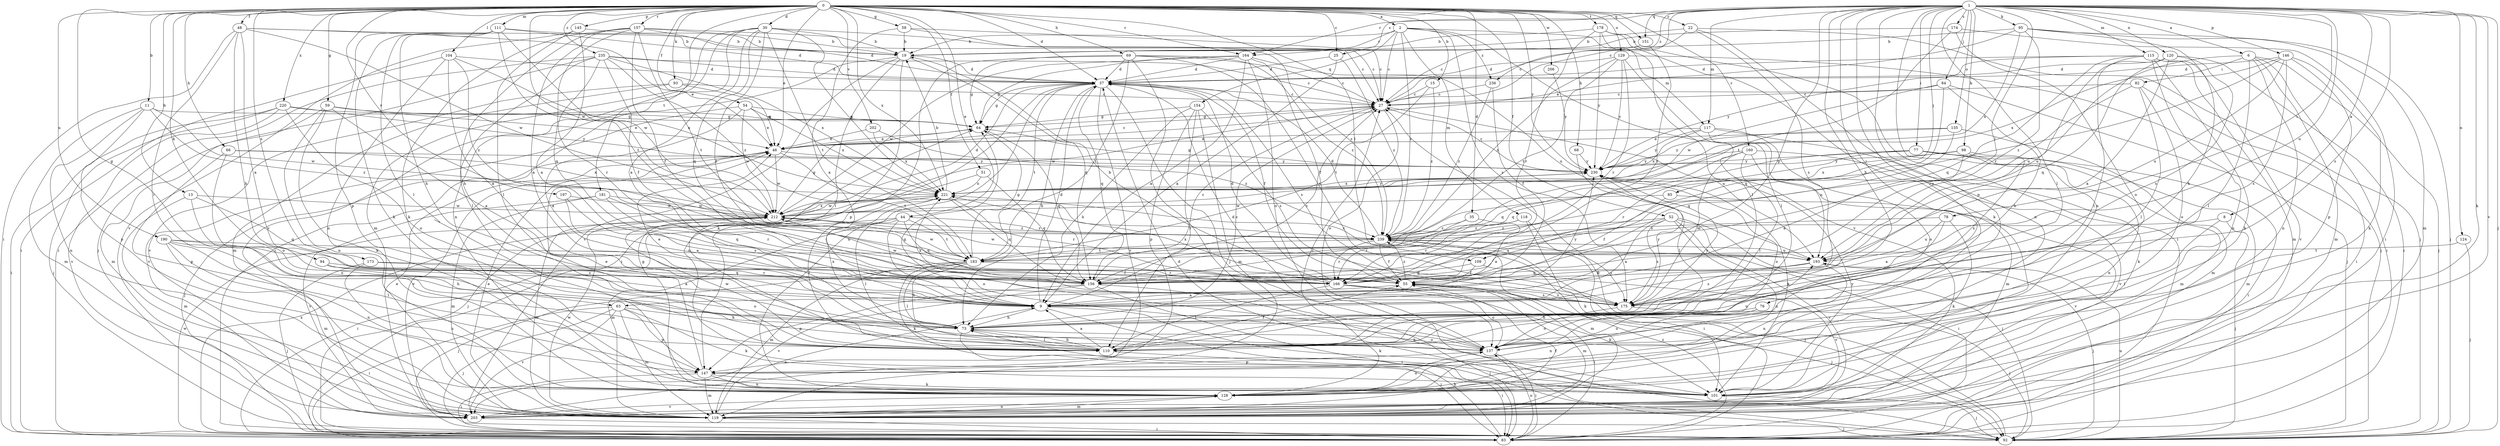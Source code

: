 strict digraph  {
0;
1;
2;
6;
8;
9;
11;
13;
15;
19;
22;
25;
27;
30;
35;
37;
44;
46;
48;
51;
52;
54;
55;
58;
59;
63;
64;
66;
68;
69;
73;
76;
77;
78;
82;
83;
84;
85;
92;
93;
94;
95;
98;
101;
104;
109;
110;
111;
115;
117;
118;
119;
120;
124;
128;
129;
135;
137;
145;
146;
147;
151;
154;
156;
157;
160;
164;
166;
173;
174;
175;
178;
181;
183;
190;
193;
197;
202;
203;
206;
212;
220;
221;
230;
235;
236;
239;
0 -> 2  [label=a];
0 -> 11  [label=b];
0 -> 13  [label=b];
0 -> 15  [label=b];
0 -> 22  [label=c];
0 -> 25  [label=c];
0 -> 30  [label=d];
0 -> 35  [label=d];
0 -> 37  [label=d];
0 -> 44  [label=e];
0 -> 46  [label=e];
0 -> 48  [label=f];
0 -> 51  [label=f];
0 -> 52  [label=f];
0 -> 54  [label=f];
0 -> 58  [label=g];
0 -> 59  [label=g];
0 -> 63  [label=g];
0 -> 66  [label=h];
0 -> 68  [label=h];
0 -> 69  [label=h];
0 -> 93  [label=k];
0 -> 94  [label=k];
0 -> 104  [label=l];
0 -> 109  [label=l];
0 -> 111  [label=m];
0 -> 129  [label=o];
0 -> 145  [label=p];
0 -> 151  [label=q];
0 -> 157  [label=r];
0 -> 160  [label=r];
0 -> 164  [label=r];
0 -> 173  [label=s];
0 -> 178  [label=t];
0 -> 181  [label=t];
0 -> 190  [label=u];
0 -> 197  [label=v];
0 -> 202  [label=v];
0 -> 206  [label=w];
0 -> 212  [label=w];
0 -> 220  [label=x];
0 -> 221  [label=x];
0 -> 230  [label=y];
0 -> 235  [label=z];
1 -> 6  [label=a];
1 -> 8  [label=a];
1 -> 25  [label=c];
1 -> 27  [label=c];
1 -> 63  [label=g];
1 -> 73  [label=h];
1 -> 76  [label=i];
1 -> 77  [label=i];
1 -> 78  [label=i];
1 -> 84  [label=j];
1 -> 85  [label=j];
1 -> 92  [label=j];
1 -> 95  [label=k];
1 -> 98  [label=k];
1 -> 101  [label=k];
1 -> 109  [label=l];
1 -> 110  [label=l];
1 -> 115  [label=m];
1 -> 117  [label=m];
1 -> 120  [label=n];
1 -> 124  [label=n];
1 -> 128  [label=n];
1 -> 135  [label=o];
1 -> 137  [label=o];
1 -> 146  [label=p];
1 -> 147  [label=p];
1 -> 151  [label=q];
1 -> 164  [label=r];
1 -> 174  [label=s];
1 -> 175  [label=s];
1 -> 193  [label=u];
1 -> 203  [label=v];
1 -> 236  [label=z];
2 -> 19  [label=b];
2 -> 27  [label=c];
2 -> 117  [label=m];
2 -> 118  [label=m];
2 -> 154  [label=q];
2 -> 164  [label=r];
2 -> 175  [label=s];
2 -> 203  [label=v];
2 -> 236  [label=z];
2 -> 239  [label=z];
6 -> 82  [label=i];
6 -> 83  [label=i];
6 -> 92  [label=j];
6 -> 110  [label=l];
6 -> 119  [label=m];
6 -> 128  [label=n];
6 -> 193  [label=u];
8 -> 92  [label=j];
8 -> 110  [label=l];
8 -> 239  [label=z];
9 -> 27  [label=c];
9 -> 37  [label=d];
9 -> 73  [label=h];
9 -> 92  [label=j];
9 -> 101  [label=k];
9 -> 230  [label=y];
11 -> 64  [label=g];
11 -> 119  [label=m];
11 -> 128  [label=n];
11 -> 147  [label=p];
11 -> 212  [label=w];
11 -> 239  [label=z];
13 -> 119  [label=m];
13 -> 137  [label=o];
13 -> 156  [label=q];
13 -> 212  [label=w];
15 -> 27  [label=c];
15 -> 183  [label=t];
15 -> 239  [label=z];
19 -> 37  [label=d];
19 -> 83  [label=i];
19 -> 101  [label=k];
19 -> 110  [label=l];
19 -> 156  [label=q];
19 -> 203  [label=v];
22 -> 19  [label=b];
22 -> 27  [label=c];
22 -> 92  [label=j];
22 -> 128  [label=n];
22 -> 175  [label=s];
25 -> 9  [label=a];
25 -> 37  [label=d];
25 -> 239  [label=z];
27 -> 64  [label=g];
27 -> 137  [label=o];
27 -> 193  [label=u];
27 -> 212  [label=w];
30 -> 9  [label=a];
30 -> 19  [label=b];
30 -> 27  [label=c];
30 -> 55  [label=f];
30 -> 119  [label=m];
30 -> 128  [label=n];
30 -> 156  [label=q];
30 -> 183  [label=t];
30 -> 203  [label=v];
30 -> 221  [label=x];
35 -> 9  [label=a];
35 -> 166  [label=r];
35 -> 239  [label=z];
37 -> 27  [label=c];
37 -> 55  [label=f];
37 -> 64  [label=g];
37 -> 73  [label=h];
37 -> 83  [label=i];
37 -> 92  [label=j];
37 -> 128  [label=n];
37 -> 156  [label=q];
37 -> 175  [label=s];
37 -> 183  [label=t];
37 -> 203  [label=v];
44 -> 83  [label=i];
44 -> 110  [label=l];
44 -> 119  [label=m];
44 -> 137  [label=o];
44 -> 156  [label=q];
44 -> 183  [label=t];
44 -> 239  [label=z];
46 -> 27  [label=c];
46 -> 92  [label=j];
46 -> 183  [label=t];
46 -> 203  [label=v];
46 -> 212  [label=w];
46 -> 230  [label=y];
48 -> 9  [label=a];
48 -> 19  [label=b];
48 -> 46  [label=e];
48 -> 73  [label=h];
48 -> 83  [label=i];
48 -> 110  [label=l];
48 -> 212  [label=w];
51 -> 92  [label=j];
51 -> 156  [label=q];
51 -> 221  [label=x];
52 -> 9  [label=a];
52 -> 83  [label=i];
52 -> 92  [label=j];
52 -> 128  [label=n];
52 -> 156  [label=q];
52 -> 175  [label=s];
52 -> 203  [label=v];
52 -> 239  [label=z];
54 -> 9  [label=a];
54 -> 46  [label=e];
54 -> 64  [label=g];
54 -> 203  [label=v];
54 -> 212  [label=w];
54 -> 221  [label=x];
55 -> 9  [label=a];
55 -> 83  [label=i];
55 -> 92  [label=j];
55 -> 119  [label=m];
55 -> 175  [label=s];
55 -> 239  [label=z];
58 -> 9  [label=a];
58 -> 19  [label=b];
58 -> 27  [label=c];
58 -> 239  [label=z];
59 -> 9  [label=a];
59 -> 46  [label=e];
59 -> 64  [label=g];
59 -> 101  [label=k];
59 -> 119  [label=m];
59 -> 128  [label=n];
63 -> 73  [label=h];
63 -> 83  [label=i];
63 -> 92  [label=j];
63 -> 101  [label=k];
63 -> 119  [label=m];
63 -> 147  [label=p];
63 -> 203  [label=v];
64 -> 46  [label=e];
64 -> 156  [label=q];
66 -> 137  [label=o];
66 -> 147  [label=p];
66 -> 221  [label=x];
66 -> 230  [label=y];
68 -> 110  [label=l];
68 -> 230  [label=y];
69 -> 27  [label=c];
69 -> 37  [label=d];
69 -> 64  [label=g];
69 -> 83  [label=i];
69 -> 147  [label=p];
69 -> 175  [label=s];
69 -> 183  [label=t];
69 -> 239  [label=z];
73 -> 27  [label=c];
73 -> 46  [label=e];
73 -> 83  [label=i];
73 -> 110  [label=l];
73 -> 137  [label=o];
73 -> 221  [label=x];
73 -> 230  [label=y];
76 -> 73  [label=h];
76 -> 128  [label=n];
76 -> 137  [label=o];
77 -> 83  [label=i];
77 -> 119  [label=m];
77 -> 128  [label=n];
77 -> 156  [label=q];
77 -> 166  [label=r];
77 -> 230  [label=y];
78 -> 9  [label=a];
78 -> 101  [label=k];
78 -> 193  [label=u];
78 -> 239  [label=z];
82 -> 27  [label=c];
82 -> 83  [label=i];
82 -> 110  [label=l];
82 -> 137  [label=o];
82 -> 166  [label=r];
83 -> 73  [label=h];
83 -> 137  [label=o];
83 -> 212  [label=w];
83 -> 221  [label=x];
83 -> 239  [label=z];
84 -> 27  [label=c];
84 -> 73  [label=h];
84 -> 92  [label=j];
84 -> 156  [label=q];
84 -> 212  [label=w];
85 -> 55  [label=f];
85 -> 203  [label=v];
85 -> 212  [label=w];
92 -> 27  [label=c];
92 -> 37  [label=d];
92 -> 193  [label=u];
93 -> 27  [label=c];
93 -> 46  [label=e];
93 -> 119  [label=m];
93 -> 203  [label=v];
94 -> 9  [label=a];
94 -> 137  [label=o];
94 -> 166  [label=r];
95 -> 19  [label=b];
95 -> 46  [label=e];
95 -> 73  [label=h];
95 -> 92  [label=j];
95 -> 119  [label=m];
95 -> 166  [label=r];
95 -> 221  [label=x];
98 -> 9  [label=a];
98 -> 119  [label=m];
98 -> 175  [label=s];
98 -> 221  [label=x];
98 -> 230  [label=y];
101 -> 92  [label=j];
101 -> 230  [label=y];
104 -> 9  [label=a];
104 -> 37  [label=d];
104 -> 83  [label=i];
104 -> 128  [label=n];
104 -> 221  [label=x];
104 -> 239  [label=z];
109 -> 55  [label=f];
109 -> 156  [label=q];
109 -> 203  [label=v];
110 -> 9  [label=a];
110 -> 55  [label=f];
110 -> 73  [label=h];
110 -> 83  [label=i];
110 -> 212  [label=w];
111 -> 19  [label=b];
111 -> 37  [label=d];
111 -> 73  [label=h];
111 -> 101  [label=k];
111 -> 110  [label=l];
111 -> 147  [label=p];
111 -> 183  [label=t];
111 -> 212  [label=w];
115 -> 37  [label=d];
115 -> 101  [label=k];
115 -> 110  [label=l];
115 -> 119  [label=m];
115 -> 128  [label=n];
115 -> 156  [label=q];
115 -> 203  [label=v];
115 -> 230  [label=y];
117 -> 46  [label=e];
117 -> 101  [label=k];
117 -> 137  [label=o];
117 -> 193  [label=u];
117 -> 221  [label=x];
117 -> 230  [label=y];
118 -> 83  [label=i];
118 -> 101  [label=k];
118 -> 166  [label=r];
118 -> 239  [label=z];
119 -> 9  [label=a];
119 -> 46  [label=e];
119 -> 55  [label=f];
119 -> 83  [label=i];
119 -> 128  [label=n];
119 -> 212  [label=w];
120 -> 9  [label=a];
120 -> 37  [label=d];
120 -> 83  [label=i];
120 -> 156  [label=q];
120 -> 175  [label=s];
120 -> 193  [label=u];
124 -> 92  [label=j];
124 -> 183  [label=t];
128 -> 27  [label=c];
128 -> 64  [label=g];
128 -> 119  [label=m];
128 -> 137  [label=o];
128 -> 203  [label=v];
129 -> 37  [label=d];
129 -> 92  [label=j];
129 -> 110  [label=l];
129 -> 166  [label=r];
129 -> 183  [label=t];
129 -> 230  [label=y];
129 -> 239  [label=z];
135 -> 46  [label=e];
135 -> 119  [label=m];
135 -> 156  [label=q];
135 -> 230  [label=y];
137 -> 37  [label=d];
137 -> 64  [label=g];
137 -> 83  [label=i];
137 -> 147  [label=p];
137 -> 193  [label=u];
145 -> 9  [label=a];
145 -> 19  [label=b];
145 -> 110  [label=l];
145 -> 203  [label=v];
146 -> 37  [label=d];
146 -> 101  [label=k];
146 -> 147  [label=p];
146 -> 175  [label=s];
146 -> 193  [label=u];
146 -> 221  [label=x];
146 -> 239  [label=z];
147 -> 46  [label=e];
147 -> 83  [label=i];
147 -> 101  [label=k];
147 -> 119  [label=m];
147 -> 128  [label=n];
151 -> 27  [label=c];
151 -> 166  [label=r];
154 -> 64  [label=g];
154 -> 73  [label=h];
154 -> 110  [label=l];
154 -> 119  [label=m];
154 -> 147  [label=p];
154 -> 175  [label=s];
156 -> 27  [label=c];
156 -> 83  [label=i];
156 -> 101  [label=k];
156 -> 147  [label=p];
156 -> 203  [label=v];
157 -> 9  [label=a];
157 -> 19  [label=b];
157 -> 27  [label=c];
157 -> 37  [label=d];
157 -> 55  [label=f];
157 -> 73  [label=h];
157 -> 101  [label=k];
157 -> 156  [label=q];
157 -> 183  [label=t];
160 -> 110  [label=l];
160 -> 119  [label=m];
160 -> 156  [label=q];
160 -> 175  [label=s];
160 -> 203  [label=v];
160 -> 230  [label=y];
164 -> 9  [label=a];
164 -> 37  [label=d];
164 -> 55  [label=f];
164 -> 64  [label=g];
164 -> 137  [label=o];
164 -> 193  [label=u];
164 -> 212  [label=w];
166 -> 19  [label=b];
166 -> 37  [label=d];
166 -> 101  [label=k];
166 -> 110  [label=l];
166 -> 137  [label=o];
166 -> 175  [label=s];
166 -> 212  [label=w];
166 -> 221  [label=x];
173 -> 55  [label=f];
173 -> 92  [label=j];
173 -> 128  [label=n];
173 -> 156  [label=q];
174 -> 19  [label=b];
174 -> 83  [label=i];
174 -> 137  [label=o];
174 -> 183  [label=t];
175 -> 92  [label=j];
175 -> 137  [label=o];
175 -> 221  [label=x];
175 -> 230  [label=y];
178 -> 19  [label=b];
178 -> 83  [label=i];
178 -> 101  [label=k];
178 -> 110  [label=l];
178 -> 166  [label=r];
178 -> 230  [label=y];
181 -> 119  [label=m];
181 -> 156  [label=q];
181 -> 166  [label=r];
181 -> 203  [label=v];
181 -> 212  [label=w];
183 -> 64  [label=g];
183 -> 73  [label=h];
183 -> 92  [label=j];
183 -> 101  [label=k];
183 -> 110  [label=l];
183 -> 119  [label=m];
183 -> 166  [label=r];
183 -> 212  [label=w];
190 -> 73  [label=h];
190 -> 110  [label=l];
190 -> 119  [label=m];
190 -> 128  [label=n];
190 -> 175  [label=s];
190 -> 193  [label=u];
193 -> 55  [label=f];
193 -> 92  [label=j];
193 -> 128  [label=n];
193 -> 156  [label=q];
193 -> 175  [label=s];
193 -> 212  [label=w];
193 -> 221  [label=x];
197 -> 9  [label=a];
197 -> 175  [label=s];
197 -> 212  [label=w];
202 -> 46  [label=e];
202 -> 221  [label=x];
202 -> 239  [label=z];
203 -> 46  [label=e];
203 -> 92  [label=j];
206 -> 230  [label=y];
212 -> 37  [label=d];
212 -> 64  [label=g];
212 -> 119  [label=m];
212 -> 221  [label=x];
212 -> 239  [label=z];
220 -> 64  [label=g];
220 -> 83  [label=i];
220 -> 92  [label=j];
220 -> 137  [label=o];
220 -> 203  [label=v];
220 -> 230  [label=y];
221 -> 19  [label=b];
221 -> 110  [label=l];
221 -> 156  [label=q];
221 -> 166  [label=r];
221 -> 212  [label=w];
221 -> 230  [label=y];
230 -> 27  [label=c];
230 -> 64  [label=g];
230 -> 101  [label=k];
230 -> 137  [label=o];
230 -> 221  [label=x];
235 -> 27  [label=c];
235 -> 37  [label=d];
235 -> 55  [label=f];
235 -> 83  [label=i];
235 -> 92  [label=j];
235 -> 110  [label=l];
235 -> 166  [label=r];
235 -> 221  [label=x];
235 -> 239  [label=z];
236 -> 27  [label=c];
236 -> 55  [label=f];
236 -> 239  [label=z];
239 -> 37  [label=d];
239 -> 55  [label=f];
239 -> 92  [label=j];
239 -> 119  [label=m];
239 -> 166  [label=r];
239 -> 175  [label=s];
239 -> 183  [label=t];
239 -> 193  [label=u];
}
